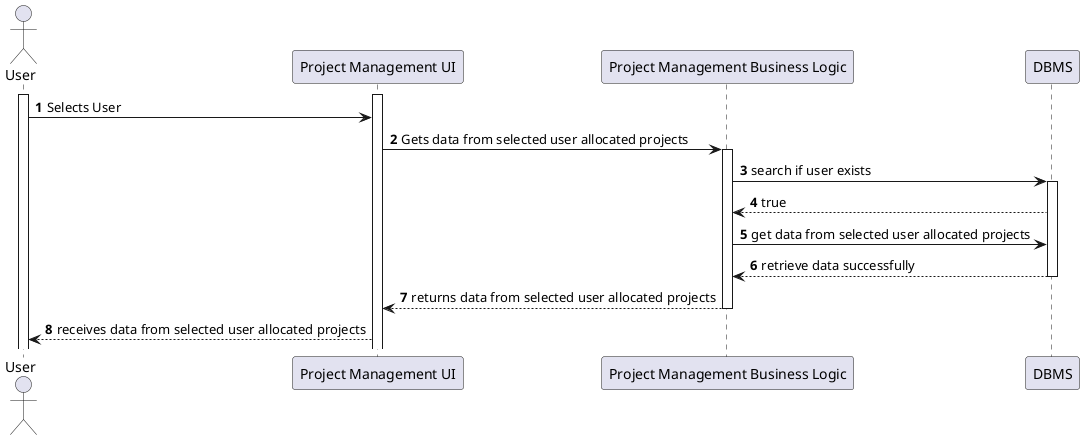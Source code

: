 @startuml
autonumber
actor "User" as actor
activate actor
participant "Project Management UI" as UI
activate UI
actor -> UI : Selects User
participant "Project Management Business Logic" as BL
UI -> BL : Gets data from selected user allocated projects
activate BL
participant "DBMS" as BD
BL -> BD : search if user exists
activate BD
BD --> BL : true
BL -> BD : get data from selected user allocated projects
BD --> BL : retrieve data successfully
deactivate BD
BL --> UI : returns data from selected user allocated projects
deactivate BL
UI --> actor : receives data from selected user allocated projects
@enduml
